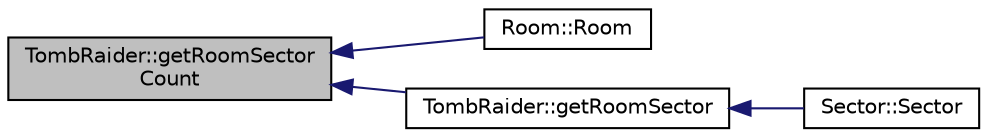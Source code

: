 digraph "TombRaider::getRoomSectorCount"
{
 // INTERACTIVE_SVG=YES
  edge [fontname="Helvetica",fontsize="10",labelfontname="Helvetica",labelfontsize="10"];
  node [fontname="Helvetica",fontsize="10",shape=record];
  rankdir="LR";
  Node1 [label="TombRaider::getRoomSector\lCount",height=0.2,width=0.4,color="black", fillcolor="grey75", style="filled" fontcolor="black"];
  Node1 -> Node2 [dir="back",color="midnightblue",fontsize="10",style="solid",fontname="Helvetica"];
  Node2 [label="Room::Room",height=0.2,width=0.4,color="black", fillcolor="white", style="filled",URL="$class_room.html#a8a01c39d831d08c12bc38ecb3730b1c3"];
  Node1 -> Node3 [dir="back",color="midnightblue",fontsize="10",style="solid",fontname="Helvetica"];
  Node3 [label="TombRaider::getRoomSector",height=0.2,width=0.4,color="black", fillcolor="white", style="filled",URL="$class_tomb_raider.html#a35c82529add484c75beb236e1bcfa375",tooltip="Get a single sector from room (unified) "];
  Node3 -> Node4 [dir="back",color="midnightblue",fontsize="10",style="solid",fontname="Helvetica"];
  Node4 [label="Sector::Sector",height=0.2,width=0.4,color="black", fillcolor="white", style="filled",URL="$class_sector.html#ad9530d4dd3850ff6e5d86d8025e1a316"];
}
